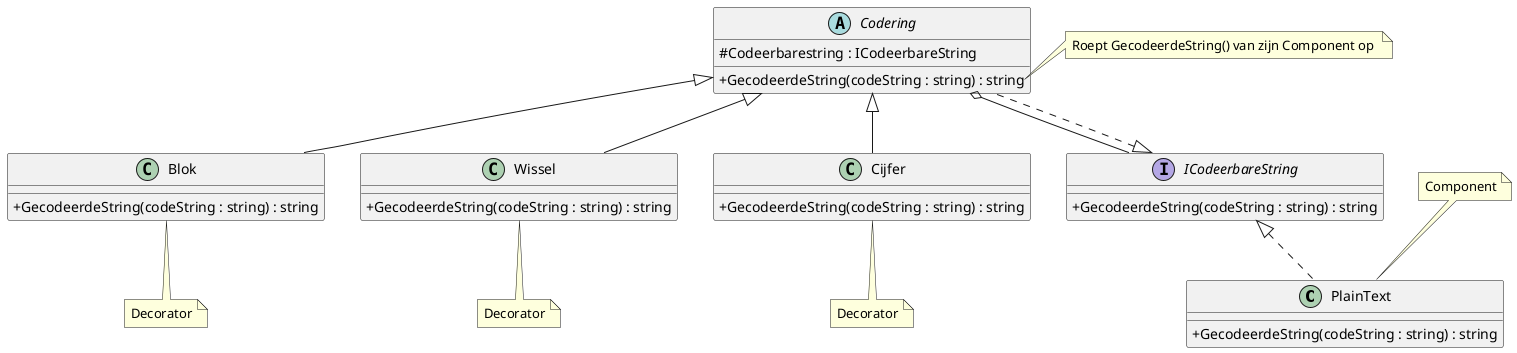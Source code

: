 ﻿@startuml

skinparam classAttributeIconSize 0

class PlainText {
    + GecodeerdeString(codeString : string) : string
}

interface ICodeerbareString {
    + GecodeerdeString(codeString : string) : string
}

abstract Class Codering {
    # Codeerbarestring : ICodeerbareString
    + GecodeerdeString(codeString : string) : string
}
together {
class Cijfer {
    + GecodeerdeString(codeString : string) : string
}
note bottom : Decorator

class Wissel {
    + GecodeerdeString(codeString : string) : string
}
note bottom : Decorator

class Blok {
   + GecodeerdeString(codeString : string) : string
}
note bottom : Decorator
}
ICodeerbareString <|.. PlainText
ICodeerbareString <|.. Codering

Codering <|-- Cijfer
Codering <|-- Blok
Codering <|-- Wissel

Codering o-- ICodeerbareString

note top of PlainText : Component

note right of Codering::GecodeerdeString
    Roept GecodeerdeString() van zijn Component op 
end note


@enduml